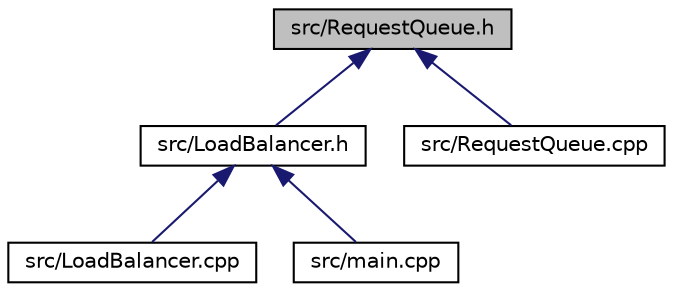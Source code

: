 digraph "src/RequestQueue.h"
{
 // LATEX_PDF_SIZE
  edge [fontname="Helvetica",fontsize="10",labelfontname="Helvetica",labelfontsize="10"];
  node [fontname="Helvetica",fontsize="10",shape=record];
  Node1 [label="src/RequestQueue.h",height=0.2,width=0.4,color="black", fillcolor="grey75", style="filled", fontcolor="black",tooltip="Defines a FIFO queue for managing Request objects."];
  Node1 -> Node2 [dir="back",color="midnightblue",fontsize="10",style="solid",fontname="Helvetica"];
  Node2 [label="src/LoadBalancer.h",height=0.2,width=0.4,color="black", fillcolor="white", style="filled",URL="$LoadBalancer_8h.html",tooltip=" "];
  Node2 -> Node3 [dir="back",color="midnightblue",fontsize="10",style="solid",fontname="Helvetica"];
  Node3 [label="src/LoadBalancer.cpp",height=0.2,width=0.4,color="black", fillcolor="white", style="filled",URL="$LoadBalancer_8cpp.html",tooltip=" "];
  Node2 -> Node4 [dir="back",color="midnightblue",fontsize="10",style="solid",fontname="Helvetica"];
  Node4 [label="src/main.cpp",height=0.2,width=0.4,color="black", fillcolor="white", style="filled",URL="$main_8cpp.html",tooltip="Entry point for the load balancer simulation program."];
  Node1 -> Node5 [dir="back",color="midnightblue",fontsize="10",style="solid",fontname="Helvetica"];
  Node5 [label="src/RequestQueue.cpp",height=0.2,width=0.4,color="black", fillcolor="white", style="filled",URL="$RequestQueue_8cpp.html",tooltip="Implements a simple FIFO queue for Request objects."];
}

